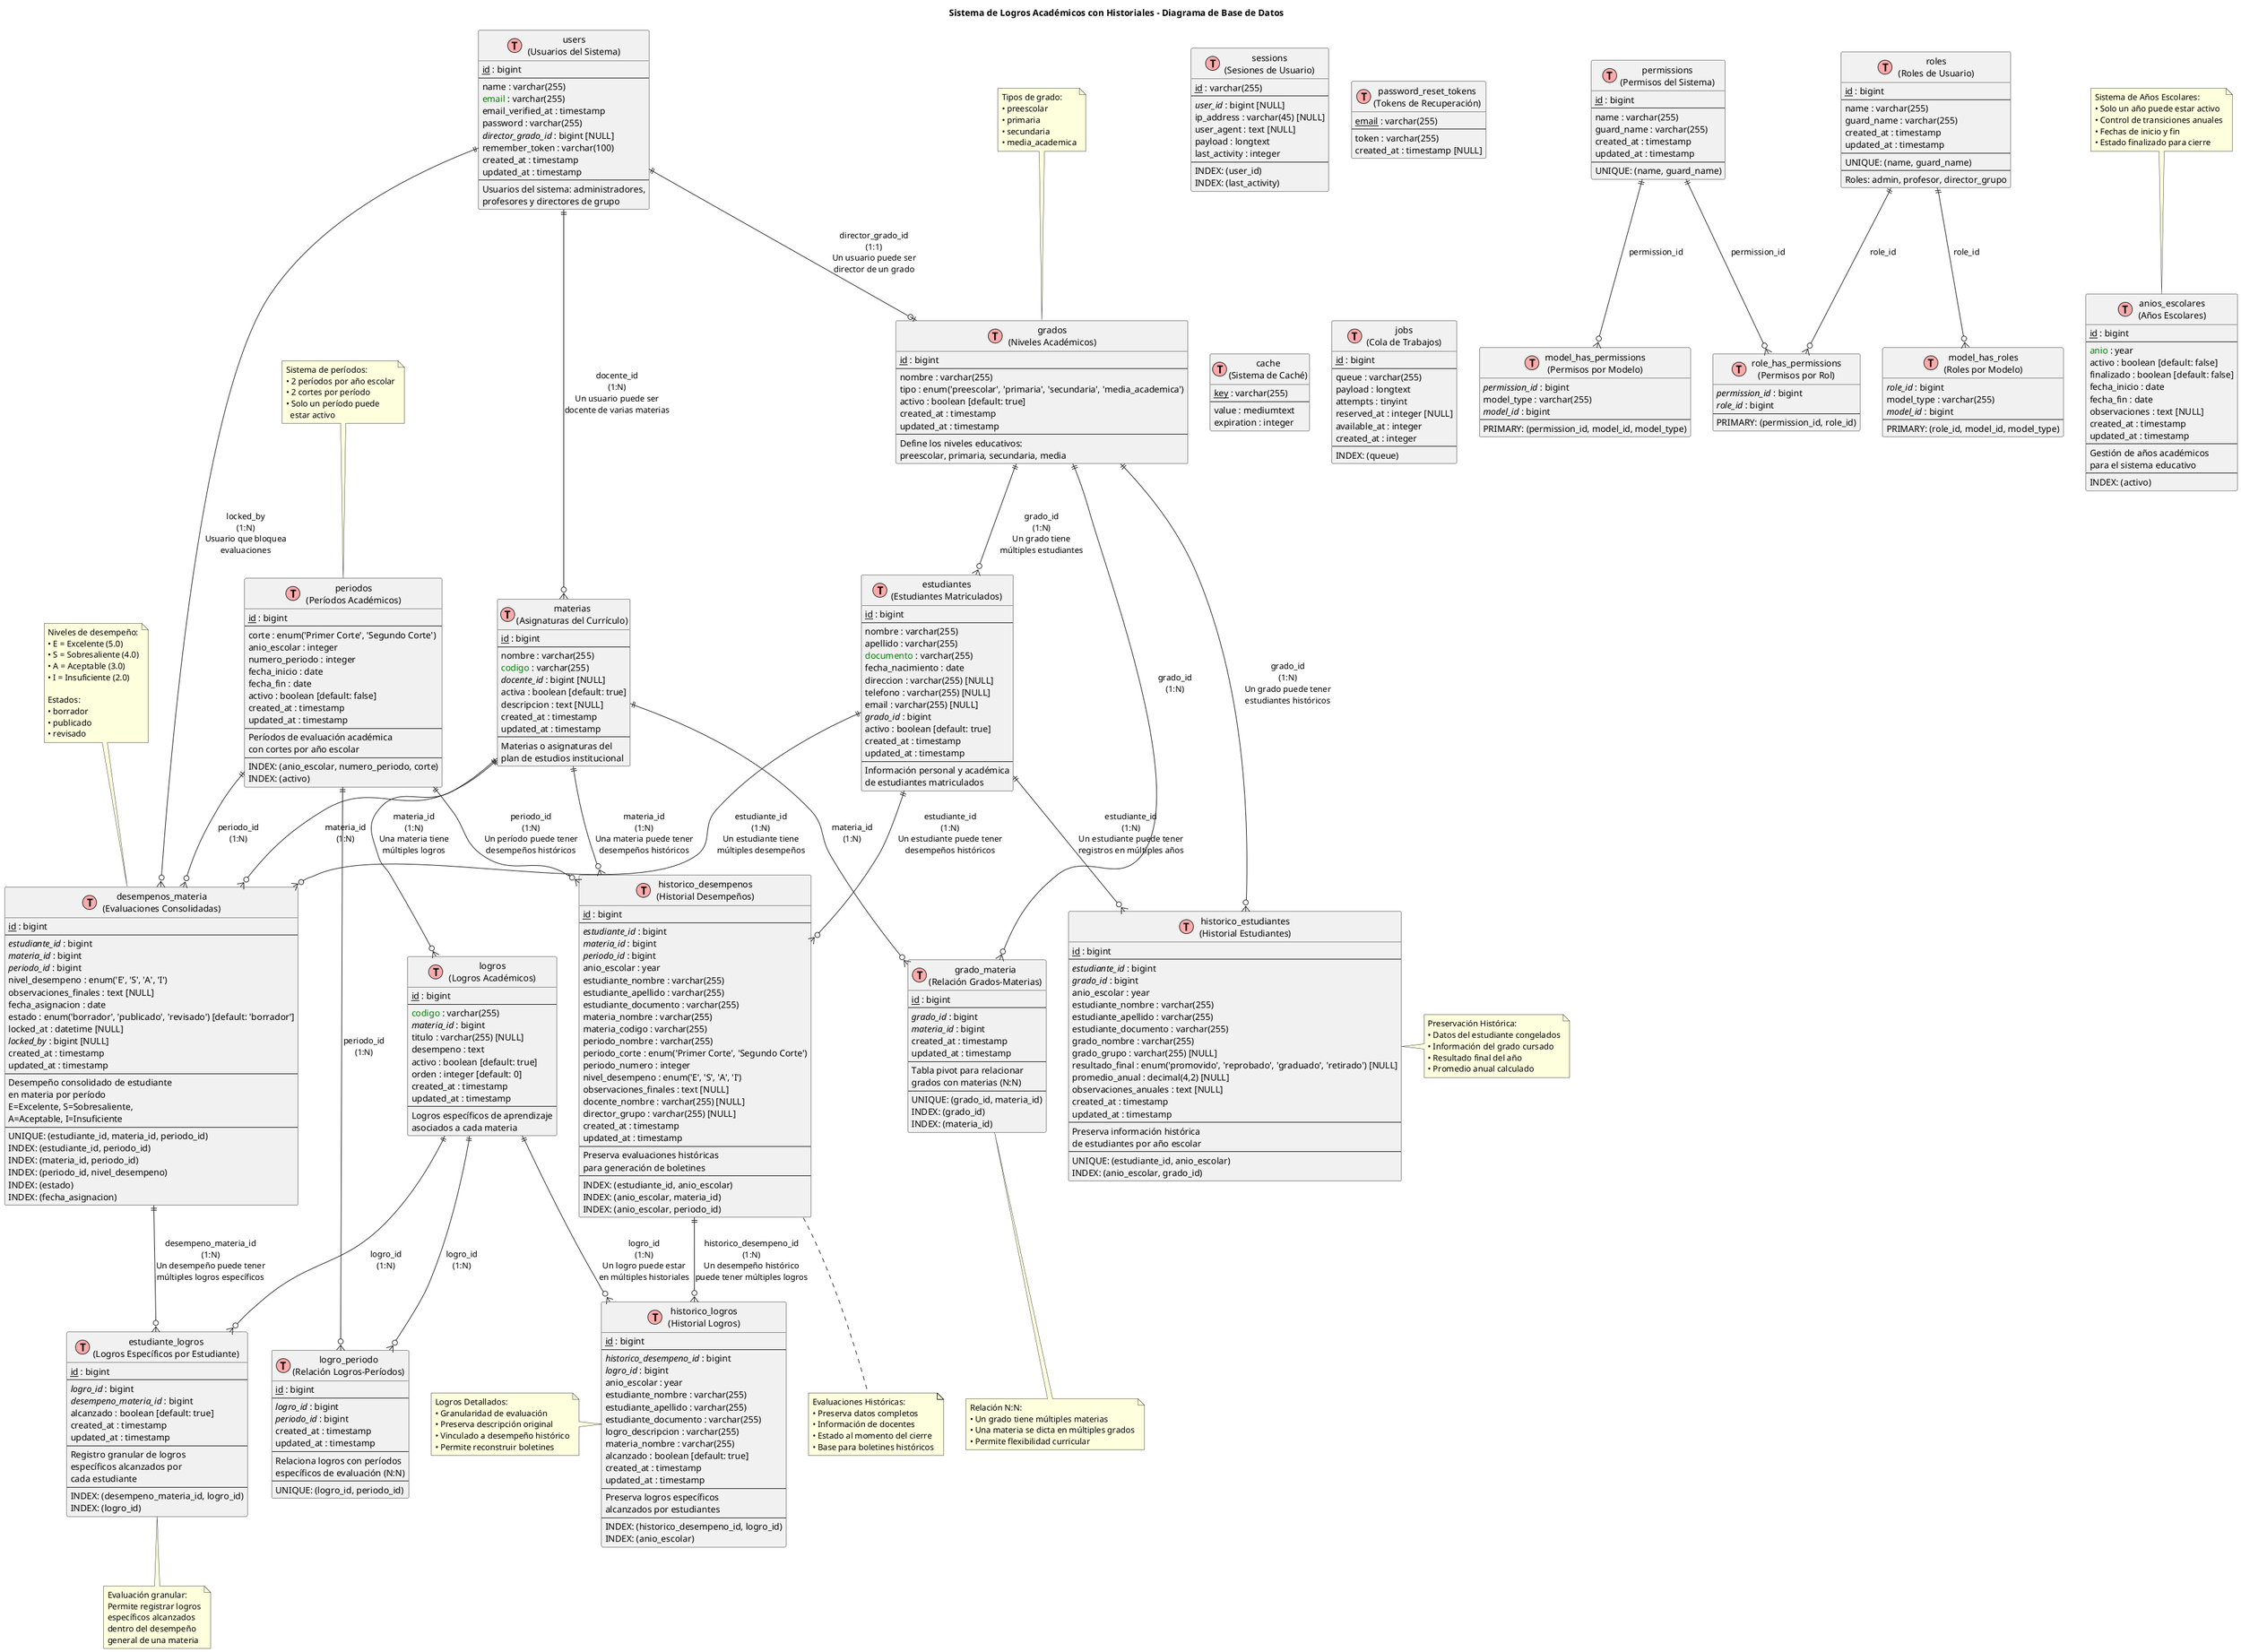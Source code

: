 @startuml Database_Schema_Logros_Academicos

!define TABLE(name,desc) class name as "desc" << (T,#FFAAAA) >>
!define PK(x) <u>x</u>
!define FK(x) <i>x</i>
!define UK(x) <color:green>x</color>

title Sistema de Logros Académicos con Historiales - Diagrama de Base de Datos

' ===============================================
' ENTIDADES PRINCIPALES DEL SISTEMA ACADÉMICO
' ===============================================

TABLE(users, "users\n(Usuarios del Sistema)") {
  PK(id) : bigint
  --
  name : varchar(255)
  UK(email) : varchar(255)
  email_verified_at : timestamp
  password : varchar(255)
  FK(director_grado_id) : bigint [NULL]
  remember_token : varchar(100)
  created_at : timestamp
  updated_at : timestamp
  --
  Usuarios del sistema: administradores,
  profesores y directores de grupo
}

TABLE(grados, "grados\n(Niveles Académicos)") {
  PK(id) : bigint
  --
  nombre : varchar(255)
  tipo : enum('preescolar', 'primaria', 'secundaria', 'media_academica')
  activo : boolean [default: true]
  created_at : timestamp
  updated_at : timestamp
  --
  Define los niveles educativos:
  preescolar, primaria, secundaria, media
}

TABLE(estudiantes, "estudiantes\n(Estudiantes Matriculados)") {
  PK(id) : bigint
  --
  nombre : varchar(255)
  apellido : varchar(255)
  UK(documento) : varchar(255)
  fecha_nacimiento : date
  direccion : varchar(255) [NULL]
  telefono : varchar(255) [NULL]
  email : varchar(255) [NULL]
  FK(grado_id) : bigint
  activo : boolean [default: true]
  created_at : timestamp
  updated_at : timestamp
  --
  Información personal y académica
  de estudiantes matriculados
}

TABLE(materias, "materias\n(Asignaturas del Currículo)") {
  PK(id) : bigint
  --
  nombre : varchar(255)
  UK(codigo) : varchar(255)
  FK(docente_id) : bigint [NULL]
  activa : boolean [default: true]
  descripcion : text [NULL]
  created_at : timestamp
  updated_at : timestamp
  --
  Materias o asignaturas del
  plan de estudios institucional
}

TABLE(periodos, "periodos\n(Períodos Académicos)") {
  PK(id) : bigint
  --
  corte : enum('Primer Corte', 'Segundo Corte')
  anio_escolar : integer
  numero_periodo : integer
  fecha_inicio : date
  fecha_fin : date
  activo : boolean [default: false]
  created_at : timestamp
  updated_at : timestamp
  --
  Períodos de evaluación académica
  con cortes por año escolar
  --
  INDEX: (anio_escolar, numero_periodo, corte)
  INDEX: (activo)
}

TABLE(logros, "logros\n(Logros Académicos)") {
  PK(id) : bigint
  --
  UK(codigo) : varchar(255)
  FK(materia_id) : bigint
  titulo : varchar(255) [NULL]
  desempeno : text
  activo : boolean [default: true]
  orden : integer [default: 0]
  created_at : timestamp
  updated_at : timestamp
  --
  Logros específicos de aprendizaje
  asociados a cada materia
}

' ===============================================
' TABLAS DE RELACIÓN (MANY-TO-MANY)
' ===============================================

TABLE(grado_materia, "grado_materia\n(Relación Grados-Materias)") {
  PK(id) : bigint
  --
  FK(grado_id) : bigint
  FK(materia_id) : bigint
  created_at : timestamp
  updated_at : timestamp
  --
  Tabla pivot para relacionar
  grados con materias (N:N)
  --
  UNIQUE: (grado_id, materia_id)
  INDEX: (grado_id)
  INDEX: (materia_id)
}

TABLE(logro_periodo, "logro_periodo\n(Relación Logros-Períodos)") {
  PK(id) : bigint
  --
  FK(logro_id) : bigint
  FK(periodo_id) : bigint
  created_at : timestamp
  updated_at : timestamp
  --
  Relaciona logros con períodos
  específicos de evaluación (N:N)
  --
  UNIQUE: (logro_id, periodo_id)
}

' ===============================================
' TABLAS DE EVALUACIÓN Y DESEMPEÑO
' ===============================================

TABLE(desempenos_materia, "desempenos_materia\n(Evaluaciones Consolidadas)") {
  PK(id) : bigint
  --
  FK(estudiante_id) : bigint
  FK(materia_id) : bigint
  FK(periodo_id) : bigint
  nivel_desempeno : enum('E', 'S', 'A', 'I')
  observaciones_finales : text [NULL]
  fecha_asignacion : date
  estado : enum('borrador', 'publicado', 'revisado') [default: 'borrador']
  locked_at : datetime [NULL]
  FK(locked_by) : bigint [NULL]
  created_at : timestamp
  updated_at : timestamp
  --
  Desempeño consolidado de estudiante
  en materia por período
  E=Excelente, S=Sobresaliente,
  A=Aceptable, I=Insuficiente
  --
  UNIQUE: (estudiante_id, materia_id, periodo_id)
  INDEX: (estudiante_id, periodo_id)
  INDEX: (materia_id, periodo_id)
  INDEX: (periodo_id, nivel_desempeno)
  INDEX: (estado)
  INDEX: (fecha_asignacion)
}

TABLE(estudiante_logros, "estudiante_logros\n(Logros Específicos por Estudiante)") {
  PK(id) : bigint
  --
  FK(logro_id) : bigint
  FK(desempeno_materia_id) : bigint
  alcanzado : boolean [default: true]
  created_at : timestamp
  updated_at : timestamp
  --
  Registro granular de logros
  específicos alcanzados por
  cada estudiante
  --
  INDEX: (desempeno_materia_id, logro_id)
  INDEX: (logro_id)
}

' ===============================================
' SISTEMA DE PERMISOS (SPATIE PERMISSION)
' ===============================================

TABLE(permissions, "permissions\n(Permisos del Sistema)") {
  PK(id) : bigint
  --
  name : varchar(255)
  guard_name : varchar(255)
  created_at : timestamp
  updated_at : timestamp
  --
  UNIQUE: (name, guard_name)
}

TABLE(roles, "roles\n(Roles de Usuario)") {
  PK(id) : bigint
  --
  name : varchar(255)
  guard_name : varchar(255)
  created_at : timestamp
  updated_at : timestamp
  --
  UNIQUE: (name, guard_name)
  --
  Roles: admin, profesor, director_grupo
}

TABLE(model_has_permissions, "model_has_permissions\n(Permisos por Modelo)") {
  FK(permission_id) : bigint
  model_type : varchar(255)
  FK(model_id) : bigint
  --
  PRIMARY: (permission_id, model_id, model_type)
}

TABLE(model_has_roles, "model_has_roles\n(Roles por Modelo)") {
  FK(role_id) : bigint
  model_type : varchar(255)
  FK(model_id) : bigint
  --
  PRIMARY: (role_id, model_id, model_type)
}

TABLE(role_has_permissions, "role_has_permissions\n(Permisos por Rol)") {
  FK(permission_id) : bigint
  FK(role_id) : bigint
  --
  PRIMARY: (permission_id, role_id)
}

' ===============================================
' TABLAS AUXILIARES DE LARAVEL
' ===============================================

TABLE(sessions, "sessions\n(Sesiones de Usuario)") {
  PK(id) : varchar(255)
  --
  FK(user_id) : bigint [NULL]
  ip_address : varchar(45) [NULL]
  user_agent : text [NULL]
  payload : longtext
  last_activity : integer
  --
  INDEX: (user_id)
  INDEX: (last_activity)
}

TABLE(password_reset_tokens, "password_reset_tokens\n(Tokens de Recuperación)") {
  PK(email) : varchar(255)
  --
  token : varchar(255)
  created_at : timestamp [NULL]
}

TABLE(cache, "cache\n(Sistema de Caché)") {
  PK(key) : varchar(255)
  --
  value : mediumtext
  expiration : integer
}

TABLE(jobs, "jobs\n(Cola de Trabajos)") {
  PK(id) : bigint
  --
  queue : varchar(255)
  payload : longtext
  attempts : tinyint
  reserved_at : integer [NULL]
  available_at : integer
  created_at : integer
  --
  INDEX: (queue)
}

' ===============================================
' SISTEMA DE HISTORIALES Y TRANSICIÓN ANUAL
' ===============================================

TABLE(anios_escolares, "anios_escolares\n(Años Escolares)") {
  PK(id) : bigint
  --
  UK(anio) : year
  activo : boolean [default: false]
  finalizado : boolean [default: false]
  fecha_inicio : date
  fecha_fin : date
  observaciones : text [NULL]
  created_at : timestamp
  updated_at : timestamp
  --
  Gestión de años académicos
  para el sistema educativo
  --
  INDEX: (activo)
}

TABLE(historico_estudiantes, "historico_estudiantes\n(Historial Estudiantes)") {
  PK(id) : bigint
  --
  FK(estudiante_id) : bigint
  FK(grado_id) : bigint
  anio_escolar : year
  estudiante_nombre : varchar(255)
  estudiante_apellido : varchar(255)
  estudiante_documento : varchar(255)
  grado_nombre : varchar(255)
  grado_grupo : varchar(255) [NULL]
  resultado_final : enum('promovido', 'reprobado', 'graduado', 'retirado') [NULL]
  promedio_anual : decimal(4,2) [NULL]
  observaciones_anuales : text [NULL]
  created_at : timestamp
  updated_at : timestamp
  --
  Preserva información histórica
  de estudiantes por año escolar
  --
  UNIQUE: (estudiante_id, anio_escolar)
  INDEX: (anio_escolar, grado_id)
}

TABLE(historico_desempenos, "historico_desempenos\n(Historial Desempeños)") {
  PK(id) : bigint
  --
  FK(estudiante_id) : bigint
  FK(materia_id) : bigint
  FK(periodo_id) : bigint
  anio_escolar : year
  estudiante_nombre : varchar(255)
  estudiante_apellido : varchar(255)
  estudiante_documento : varchar(255)
  materia_nombre : varchar(255)
  materia_codigo : varchar(255)
  periodo_nombre : varchar(255)
  periodo_corte : enum('Primer Corte', 'Segundo Corte')
  periodo_numero : integer
  nivel_desempeno : enum('E', 'S', 'A', 'I')
  observaciones_finales : text [NULL]
  docente_nombre : varchar(255) [NULL]
  director_grupo : varchar(255) [NULL]
  created_at : timestamp
  updated_at : timestamp
  --
  Preserva evaluaciones históricas
  para generación de boletines
  --
  INDEX: (estudiante_id, anio_escolar)
  INDEX: (anio_escolar, materia_id)
  INDEX: (anio_escolar, periodo_id)
}

TABLE(historico_logros, "historico_logros\n(Historial Logros)") {
  PK(id) : bigint
  --
  FK(historico_desempeno_id) : bigint
  FK(logro_id) : bigint
  anio_escolar : year
  estudiante_nombre : varchar(255)
  estudiante_apellido : varchar(255)
  estudiante_documento : varchar(255)
  logro_descripcion : varchar(255)
  materia_nombre : varchar(255)
  alcanzado : boolean [default: true]
  created_at : timestamp
  updated_at : timestamp
  --
  Preserva logros específicos
  alcanzados por estudiantes
  --
  INDEX: (historico_desempeno_id, logro_id)
  INDEX: (anio_escolar)
}

' ===============================================
' RELACIONES ENTRE ENTIDADES
' ===============================================

' Relaciones de Users
users ||--o{ materias : "docente_id\n(1:N)\nUn usuario puede ser\ndocente de varias materias"
users ||--o| grados : "director_grado_id\n(1:1)\nUn usuario puede ser\ndirector de un grado"

' Relaciones de Grados
grados ||--o{ estudiantes : "grado_id\n(1:N)\nUn grado tiene\nmúltiples estudiantes"
grados ||--o{ grado_materia : "grado_id\n(1:N)"

' Relaciones de Materias
materias ||--o{ logros : "materia_id\n(1:N)\nUna materia tiene\nmúltiples logros"
materias ||--o{ grado_materia : "materia_id\n(1:N)"
materias ||--o{ desempenos_materia : "materia_id\n(1:N)"

' Relaciones de Estudiantes
estudiantes ||--o{ desempenos_materia : "estudiante_id\n(1:N)\nUn estudiante tiene\nmúltiples desempeños"

' Relaciones de Períodos
periodos ||--o{ desempenos_materia : "periodo_id\n(1:N)"
periodos ||--o{ logro_periodo : "periodo_id\n(1:N)"

' Relaciones de Logros
logros ||--o{ estudiante_logros : "logro_id\n(1:N)"
logros ||--o{ logro_periodo : "logro_id\n(1:N)"

' Relaciones de Desempeños
desempenos_materia ||--o{ estudiante_logros : "desempeno_materia_id\n(1:N)\nUn desempeño puede tener\nmúltiples logros específicos"

' Relaciones del Sistema de Permisos
permissions ||--o{ model_has_permissions : "permission_id"
permissions ||--o{ role_has_permissions : "permission_id"
roles ||--o{ model_has_roles : "role_id"
roles ||--o{ role_has_permissions : "role_id"

' Relaciones con Users para locks
users ||--o{ desempenos_materia : "locked_by\n(1:N)\nUsuario que bloquea\nevaluaciones"

' ===============================================
' RELACIONES DEL SISTEMA HISTÓRICO
' ===============================================

' Relaciones de Años Escolares - entidad independiente para gestión temporal

' Relaciones de Históricos con entidades originales
estudiantes ||--o{ historico_estudiantes : "estudiante_id\n(1:N)\nUn estudiante puede tener\nregistros en múltiples años"
grados ||--o{ historico_estudiantes : "grado_id\n(1:N)\nUn grado puede tener\nestudiantes históricos"

estudiantes ||--o{ historico_desempenos : "estudiante_id\n(1:N)\nUn estudiante puede tener\ndesempeños históricos"
materias ||--o{ historico_desempenos : "materia_id\n(1:N)\nUna materia puede tener\ndesempeños históricos"
periodos ||--o{ historico_desempenos : "periodo_id\n(1:N)\nUn período puede tener\ndesempeños históricos"

' Relaciones entre tablas históricas
historico_desempenos ||--o{ historico_logros : "historico_desempeno_id\n(1:N)\nUn desempeño histórico\npuede tener múltiples logros"
logros ||--o{ historico_logros : "logro_id\n(1:N)\nUn logro puede estar\nen múltiples historiales"

' ===============================================
' NOTAS EXPLICATIVAS
' ===============================================

note top of grados : Tipos de grado:\n• preescolar\n• primaria\n• secundaria\n• media_academica

note top of desempenos_materia : Niveles de desempeño:\n• E = Excelente (5.0)\n• S = Sobresaliente (4.0)\n• A = Aceptable (3.0)\n• I = Insuficiente (2.0)\n\nEstados:\n• borrador\n• publicado\n• revisado

note top of periodos : Sistema de períodos:\n• 2 períodos por año escolar\n• 2 cortes por período\n• Solo un período puede\n  estar activo

note bottom of estudiante_logros : Evaluación granular:\nPermite registrar logros\nespecíficos alcanzados\ndentro del desempeño\ngeneral de una materia

note bottom of grado_materia : Relación N:N:\n• Un grado tiene múltiples materias\n• Una materia se dicta en múltiples grados\n• Permite flexibilidad curricular

note top of anios_escolares : Sistema de Años Escolares:\n• Solo un año puede estar activo\n• Control de transiciones anuales\n• Fechas de inicio y fin\n• Estado finalizado para cierre

note right of historico_estudiantes : Preservación Histórica:\n• Datos del estudiante congelados\n• Información del grado cursado\n• Resultado final del año\n• Promedio anual calculado

note bottom of historico_desempenos : Evaluaciones Históricas:\n• Preserva datos completos\n• Información de docentes\n• Estado al momento del cierre\n• Base para boletines históricos

note left of historico_logros : Logros Detallados:\n• Granularidad de evaluación\n• Preserva descripción original\n• Vinculado a desempeño histórico\n• Permite reconstruir boletines

@enduml
